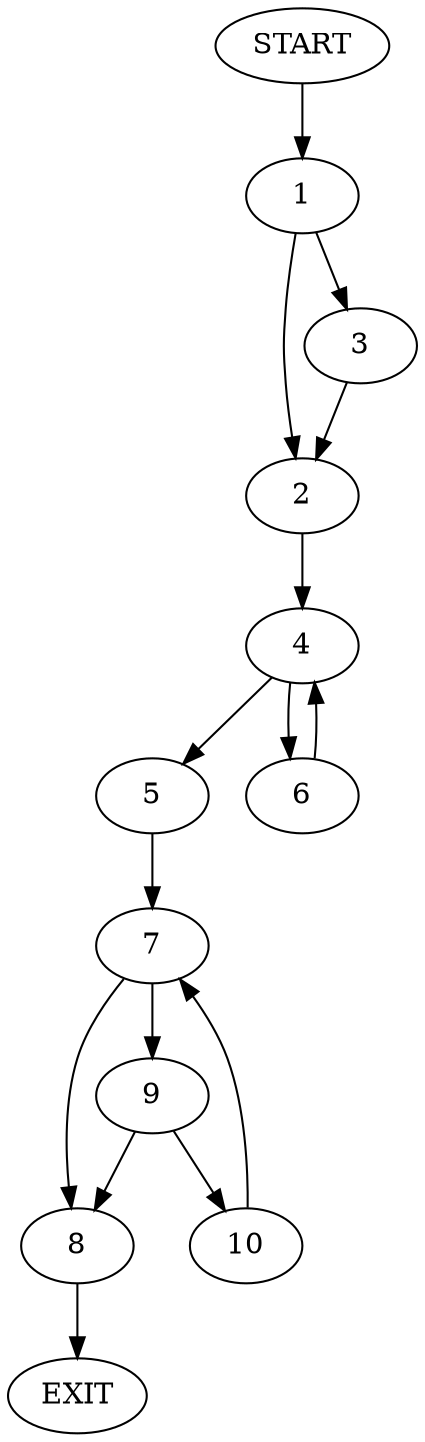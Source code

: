 digraph {
0 [label="START"]
11 [label="EXIT"]
0 -> 1
1 -> 2
1 -> 3
2 -> 4
3 -> 2
4 -> 5
4 -> 6
5 -> 7
6 -> 4
7 -> 8
7 -> 9
9 -> 8
9 -> 10
8 -> 11
10 -> 7
}
